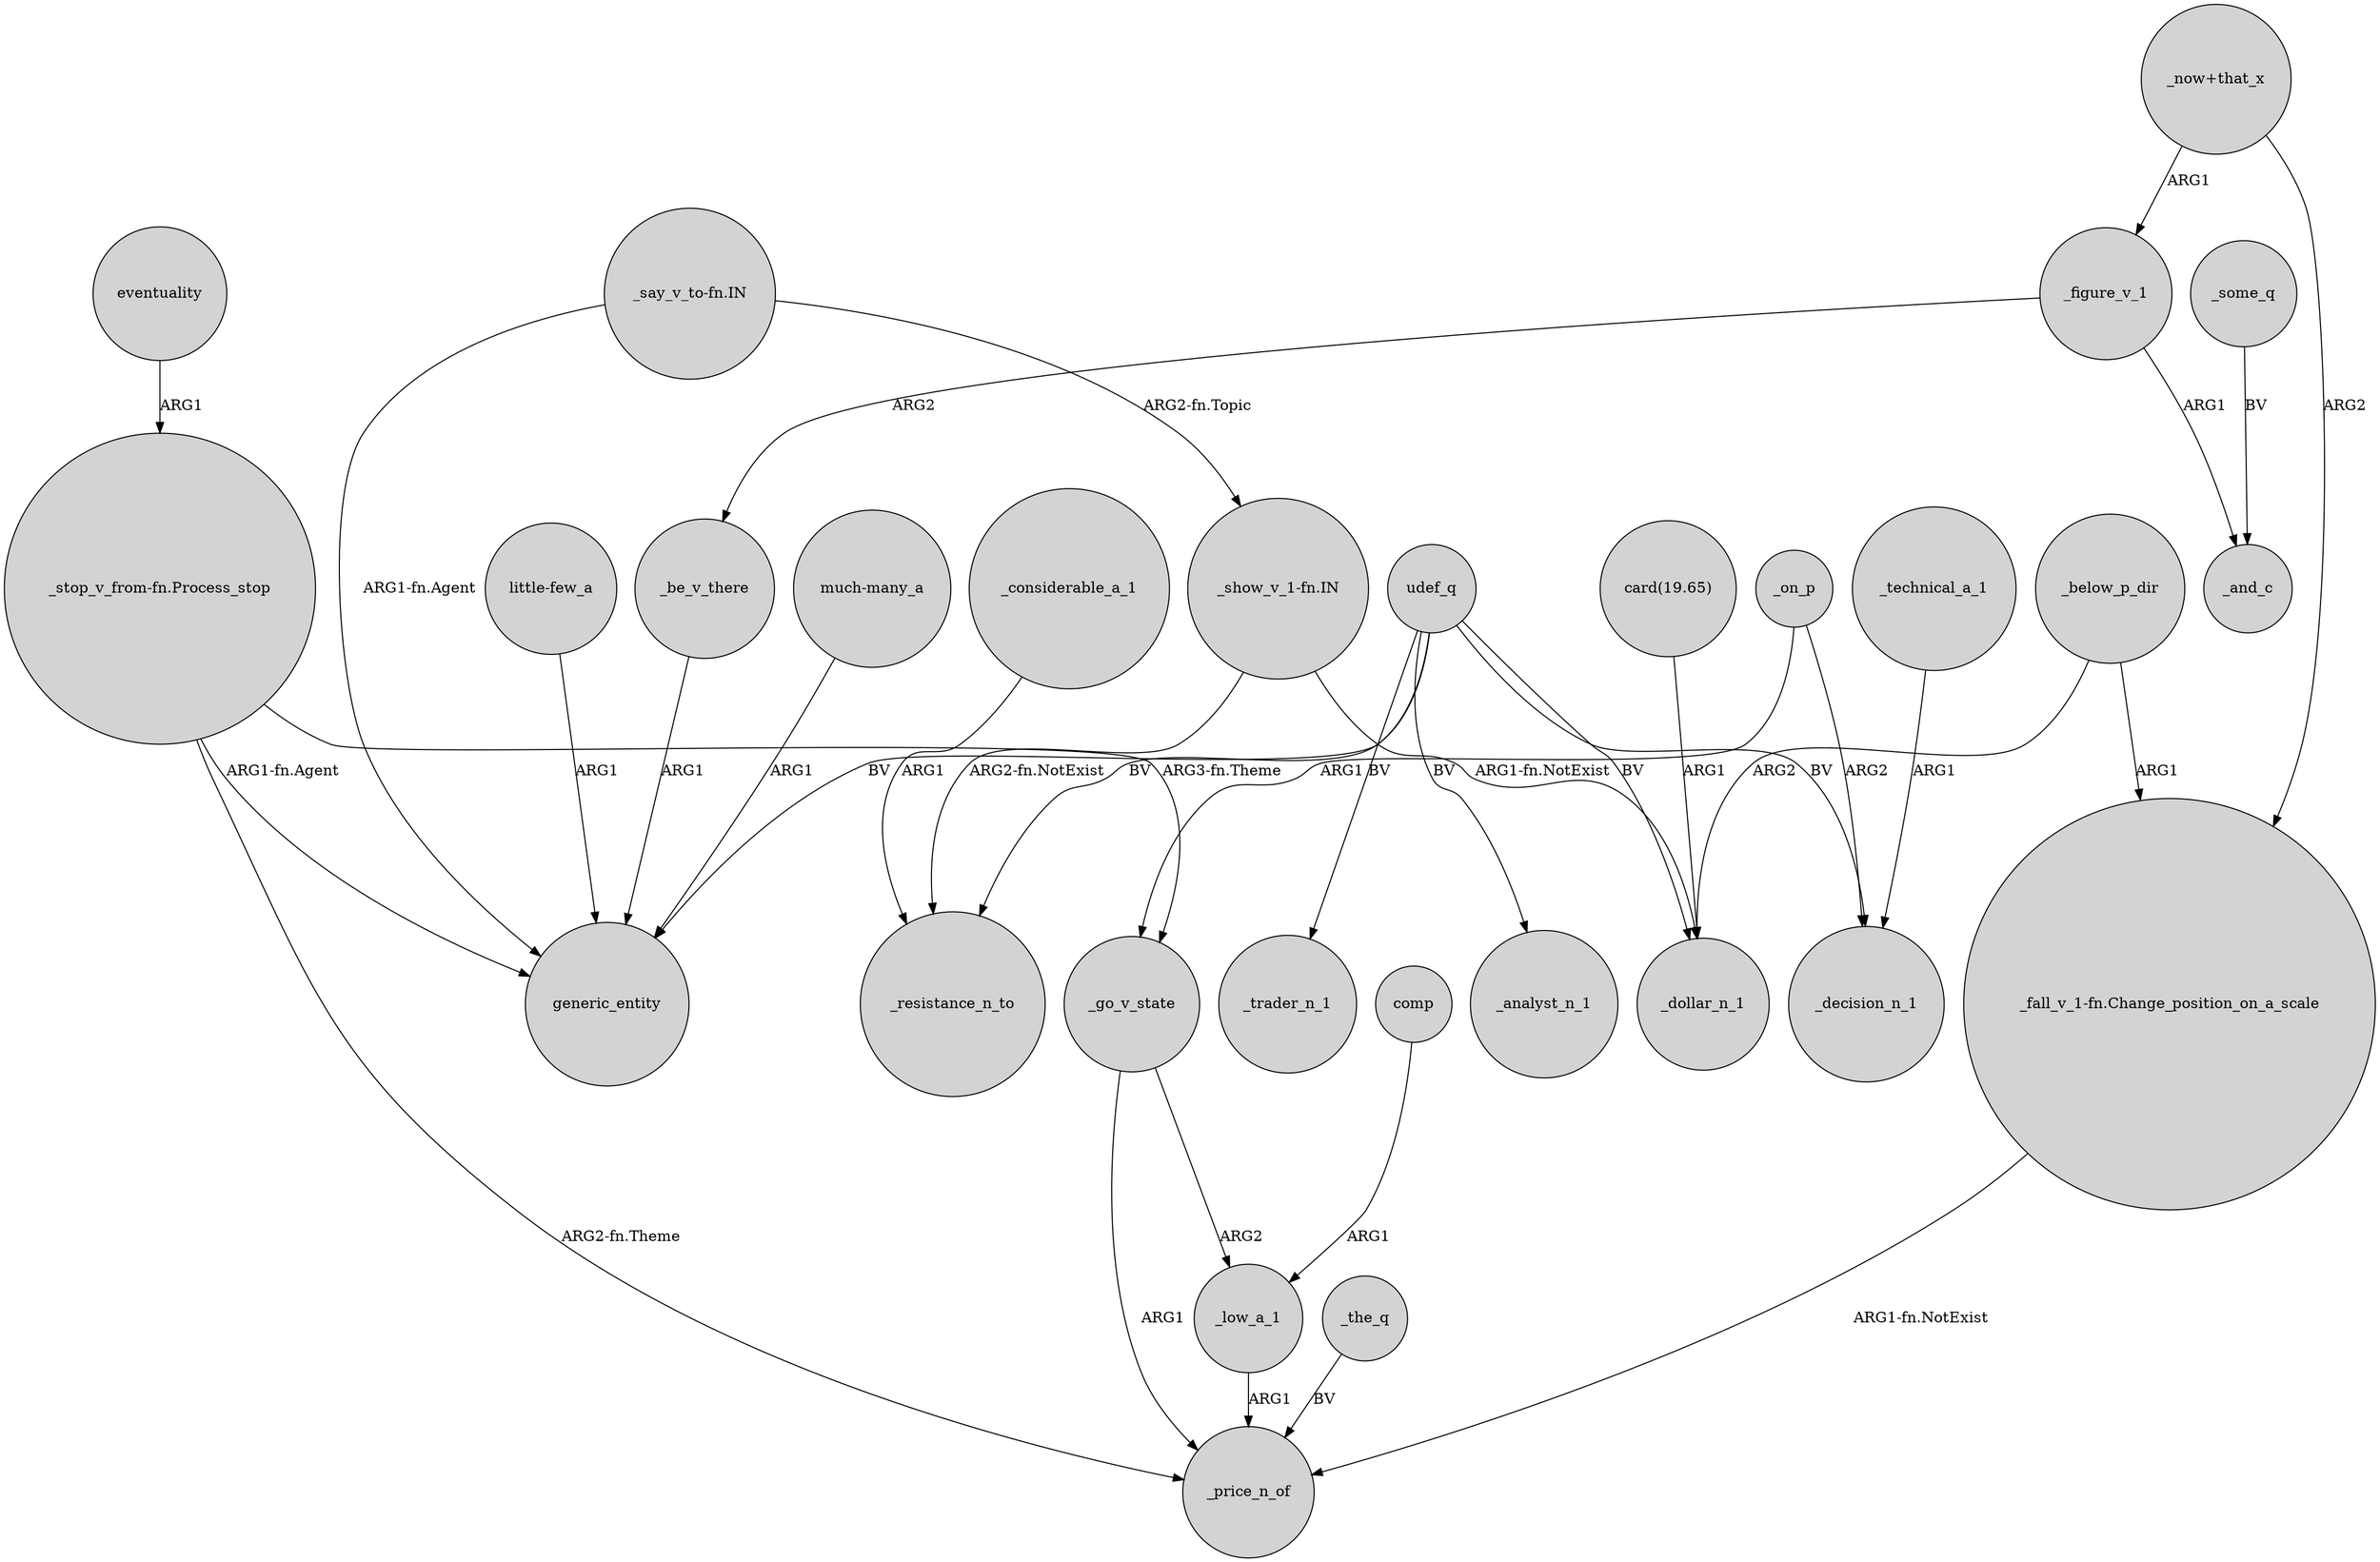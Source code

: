 digraph {
	node [shape=circle style=filled]
	eventuality -> "_stop_v_from-fn.Process_stop" [label=ARG1]
	"card(19.65)" -> _dollar_n_1 [label=ARG1]
	"_say_v_to-fn.IN" -> generic_entity [label="ARG1-fn.Agent"]
	udef_q -> generic_entity [label=BV]
	"_fall_v_1-fn.Change_position_on_a_scale" -> _price_n_of [label="ARG1-fn.NotExist"]
	udef_q -> _trader_n_1 [label=BV]
	_considerable_a_1 -> _resistance_n_to [label=ARG1]
	"much-many_a" -> generic_entity [label=ARG1]
	_below_p_dir -> _dollar_n_1 [label=ARG2]
	"_stop_v_from-fn.Process_stop" -> _go_v_state [label="ARG3-fn.Theme"]
	_the_q -> _price_n_of [label=BV]
	"_show_v_1-fn.IN" -> _resistance_n_to [label="ARG2-fn.NotExist"]
	"_stop_v_from-fn.Process_stop" -> _price_n_of [label="ARG2-fn.Theme"]
	"_now+that_x" -> _figure_v_1 [label=ARG1]
	udef_q -> _resistance_n_to [label=BV]
	comp -> _low_a_1 [label=ARG1]
	_on_p -> _decision_n_1 [label=ARG2]
	"_now+that_x" -> "_fall_v_1-fn.Change_position_on_a_scale" [label=ARG2]
	_figure_v_1 -> _and_c [label=ARG1]
	_on_p -> _go_v_state [label=ARG1]
	"_say_v_to-fn.IN" -> "_show_v_1-fn.IN" [label="ARG2-fn.Topic"]
	"_show_v_1-fn.IN" -> _dollar_n_1 [label="ARG1-fn.NotExist"]
	_figure_v_1 -> _be_v_there [label=ARG2]
	_some_q -> _and_c [label=BV]
	udef_q -> _decision_n_1 [label=BV]
	_technical_a_1 -> _decision_n_1 [label=ARG1]
	"_stop_v_from-fn.Process_stop" -> generic_entity [label="ARG1-fn.Agent"]
	_go_v_state -> _price_n_of [label=ARG1]
	_low_a_1 -> _price_n_of [label=ARG1]
	_be_v_there -> generic_entity [label=ARG1]
	_go_v_state -> _low_a_1 [label=ARG2]
	udef_q -> _analyst_n_1 [label=BV]
	_below_p_dir -> "_fall_v_1-fn.Change_position_on_a_scale" [label=ARG1]
	udef_q -> _dollar_n_1 [label=BV]
	"little-few_a" -> generic_entity [label=ARG1]
}
